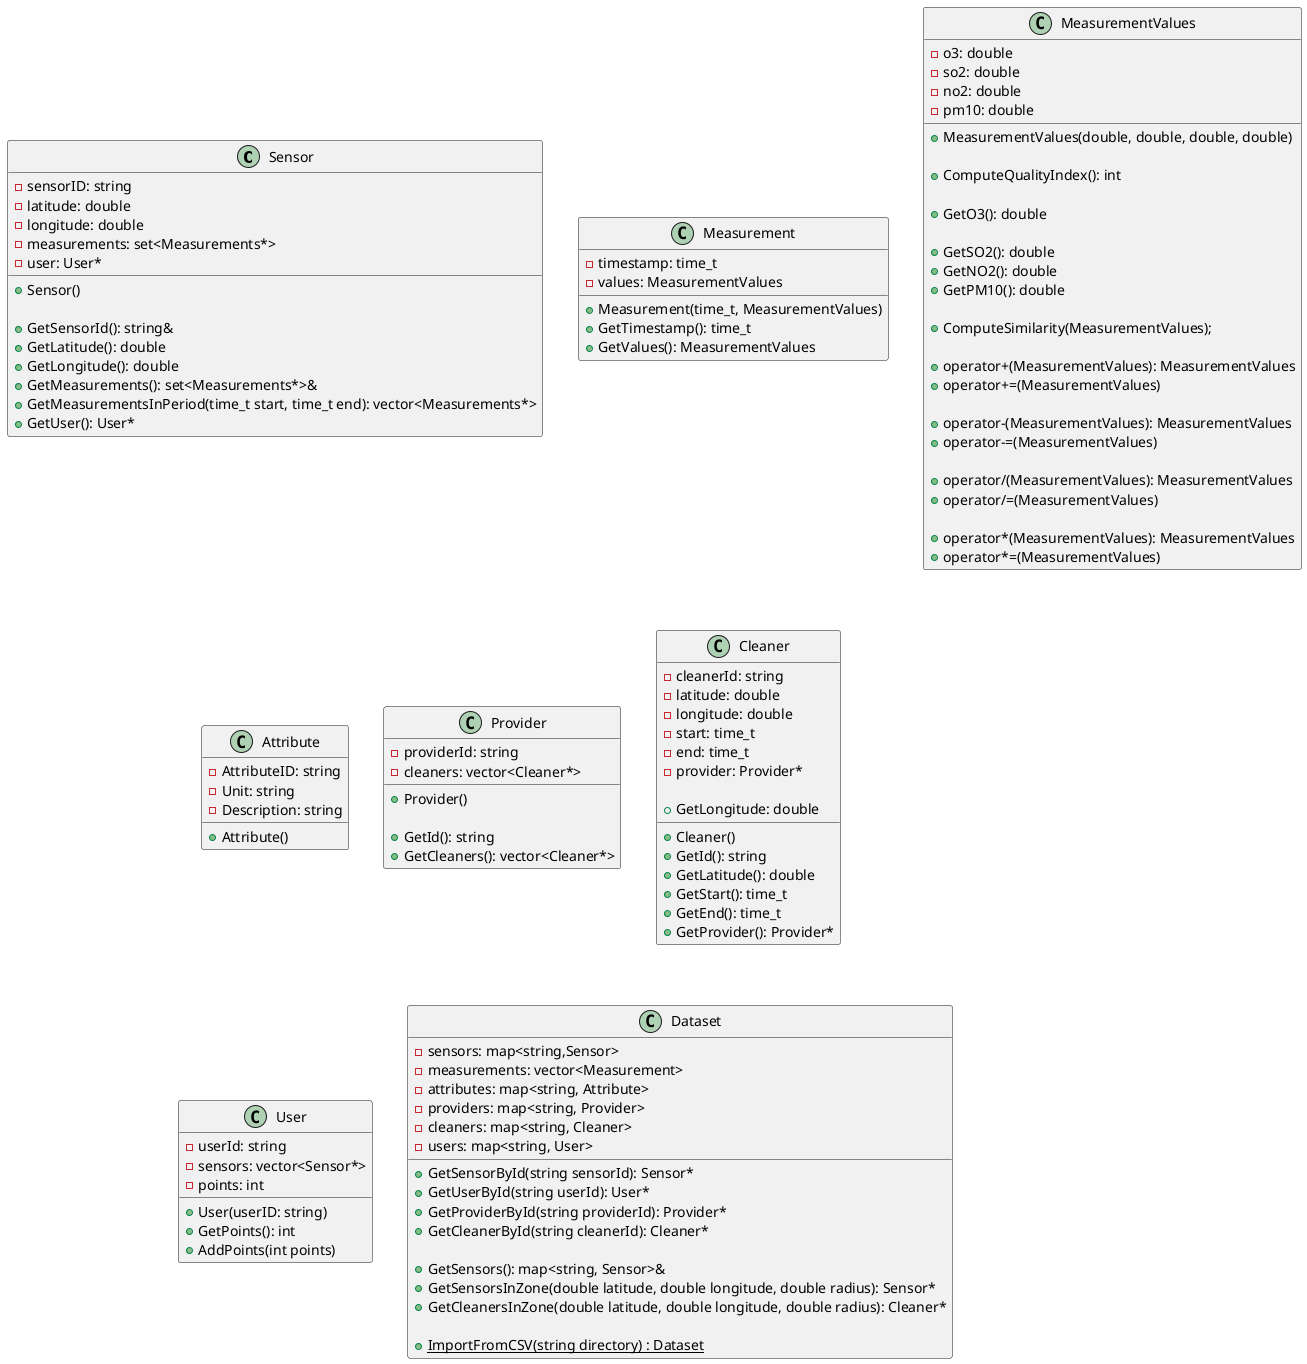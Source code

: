 @startuml

' class Date{
'     -Année: int
'     -Mois: int
'     -Jour: int
'     -Heure: int
'     -Minute: int
'     -Seconde: int
' }

class Sensor {
    - sensorID: string
    - latitude: double
    - longitude: double
    - measurements: set<Measurements*>  
    - user: User*

    + Sensor()

    + GetSensorId(): string&
    + GetLatitude(): double
    + GetLongitude(): double
    + GetMeasurements(): set<Measurements*>&
    + GetMeasurementsInPeriod(time_t start, time_t end): vector<Measurements*>
    + GetUser(): User*
}

class Measurement {
    - timestamp: time_t
    - values: MeasurementValues

    + Measurement(time_t, MeasurementValues)
    + GetTimestamp(): time_t
    + GetValues(): MeasurementValues

}

class MeasurementValues {
    - o3: double
    - so2: double
    - no2: double
    - pm10: double

    + MeasurementValues(double, double, double, double)

    + ComputeQualityIndex(): int

    + GetO3(): double

    + GetSO2(): double
    + GetNO2(): double
    + GetPM10(): double

    + ComputeSimilarity(MeasurementValues);

    + operator+(MeasurementValues): MeasurementValues
    + operator+=(MeasurementValues)

    + operator-(MeasurementValues): MeasurementValues
    + operator-=(MeasurementValues)

    + operator/(MeasurementValues): MeasurementValues
    + operator/=(MeasurementValues)

    + operator*(MeasurementValues): MeasurementValues
    + operator*=(MeasurementValues)
}

class Attribute {
  -AttributeID: string
  -Unit: string
  -Description: string
  +Attribute()
}

class Provider {
  - providerId: string
  - cleaners: vector<Cleaner*>

  + Provider()

  + GetId(): string
  + GetCleaners(): vector<Cleaner*>
}

class Cleaner {
    - cleanerId: string
    - latitude: double
    - longitude: double
    - start: time_t
    - end: time_t
    - provider: Provider*

    + Cleaner()
    + GetId(): string
    + GetLatitude(): double
    + GetLongitude: double
    + GetStart(): time_t
    + GetEnd(): time_t
    + GetProvider(): Provider*
}

class User {
    - userId: string
    - sensors: vector<Sensor*>
    - points: int

    + User(userID: string)
    + GetPoints(): int
    + AddPoints(int points)
}

class Dataset {
    - sensors: map<string,Sensor>
    - measurements: vector<Measurement>
    - attributes: map<string, Attribute>
    - providers: map<string, Provider>
    - cleaners: map<string, Cleaner>
    - users: map<string, User>

    + GetSensorById(string sensorId): Sensor*
    + GetUserById(string userId): User*
    + GetProviderById(string providerId): Provider*
    + GetCleanerById(string cleanerId): Cleaner*

    + GetSensors(): map<string, Sensor>&
    + GetSensorsInZone(double latitude, double longitude, double radius): Sensor*
    + GetCleanersInZone(double latitude, double longitude, double radius): Cleaner*

    +{static} ImportFromCSV(string directory) : Dataset
}

' Dataset <-- Sensor
' Dataset <-- Measurement
' Dataset <-- Attribute
' Dataset <-- Provider
' Dataset <-- Cleaner
' Dataset <-- User
@enduml

